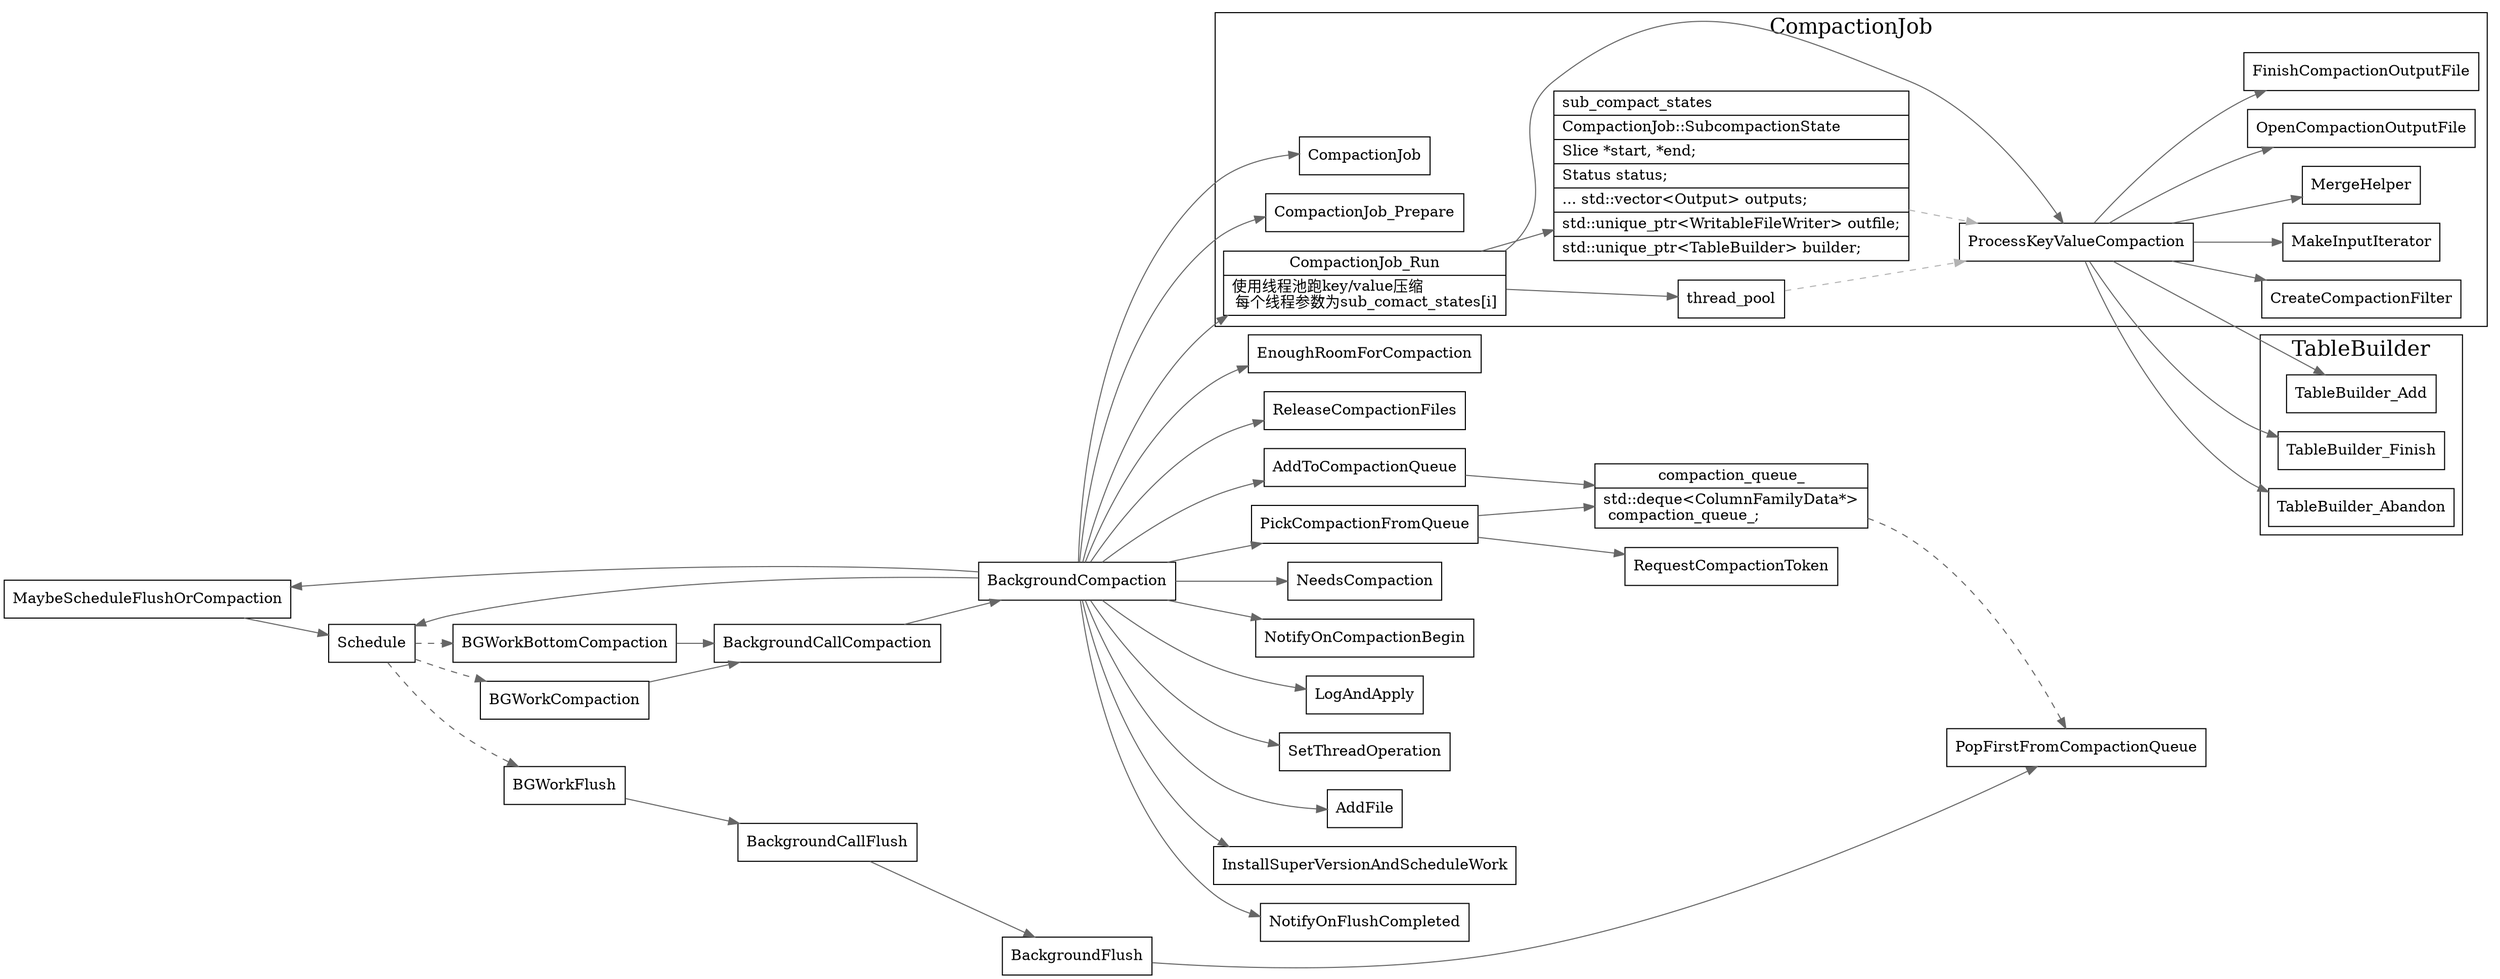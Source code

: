 digraph atomic_flush {
  node[shape=box];
  edge[color=gray40];
  newrank=true;
  rankdir=LR;
  MaybeScheduleFlushOrCompaction -> Schedule;
  Schedule -> {
    BGWorkBottomCompaction;
    BGWorkFlush;
    BGWorkCompaction;
  }[style=dashed;color=gray40];
  BGWorkCompaction -> BackgroundCallCompaction -> BackgroundCompaction;
  BGWorkBottomCompaction -> BackgroundCallCompaction;
  BGWorkFlush -> BackgroundCallFlush; 

  BackgroundCompaction -> {
    EnoughRoomForCompaction;
    ReleaseCompactionFiles;
    PickCompactionFromQueue;
    AddToCompactionQueue;
    NeedsCompaction;
    MaybeScheduleFlushOrCompaction;
    NotifyOnCompactionBegin;
    LogAndApply;
    SetThreadOperation;
    AddFile;
    InstallSuperVersionAndScheduleWork;
    Schedule;
    NotifyOnFlushCompleted;
    CompactionJob;
    CompactionJob_Prepare;
    CompactionJob_Run;
  }
  PickCompactionFromQueue -> {
    compaction_queue_;
    RequestCompactionToken;
  }
  AddToCompactionQueue -> {
    compaction_queue_;
  }
  compaction_queue_[shape="record";
    label="{{
      compaction_queue_|
        std::deque\<ColumnFamilyData*\>\l 
        compaction_queue_;\l
    }}";
  ];
  compaction_queue_ -> PopFirstFromCompactionQueue[style=dashed;color=gray40];
  BackgroundCallFlush -> BackgroundFlush -> PopFirstFromCompactionQueue;

  subgraph cluster_TableBuilder {
    graph[label="TableBuilder";fontsize=20;];
    TableBuilder_Add;
    TableBuilder_Finish;
    TableBuilder_Abandon;
  }

  subgraph cluster_CompactionJob {
    graph[label="CompactionJob";fontsize=20;];
    //compaction job
    CompactionJob_Prepare;
    CompactionJob;
    CompactionJob_Run[shape="record";
      label="{{
        CompactionJob_Run|
        使用线程池跑key/value压缩\l
        每个线程参数为sub_comact_states[i]\l
      }}";
    ];
    CompactionJob_Run -> {
      thread_pool;
      sub_compact_states;
      ProcessKeyValueCompaction;
    }
    sub_compact_states[shape="record";
      label="{{
        sub_compact_states\l|
        CompactionJob::SubcompactionState\l|
        Slice *start, *end;\l|
        Status status;\l|
        ...
        std::vector\<Output\> outputs;\l|
        std::unique_ptr\<WritableFileWriter\> outfile;\l|
        std::unique_ptr\<TableBuilder\> builder;\l
      }}";
    ];
    sub_compact_states -> ProcessKeyValueCompaction[style=dashed;color=gray70];
    thread_pool -> ProcessKeyValueCompaction[style=dashed;color=gray70];

    ProcessKeyValueCompaction -> {
      CreateCompactionFilter;
      MakeInputIterator;
      MergeHelper;
      OpenCompactionOutputFile;
      FinishCompactionOutputFile;
      TableBuilder_Add;
      TableBuilder_Finish;
      TableBuilder_Abandon;
    }
  }
}
